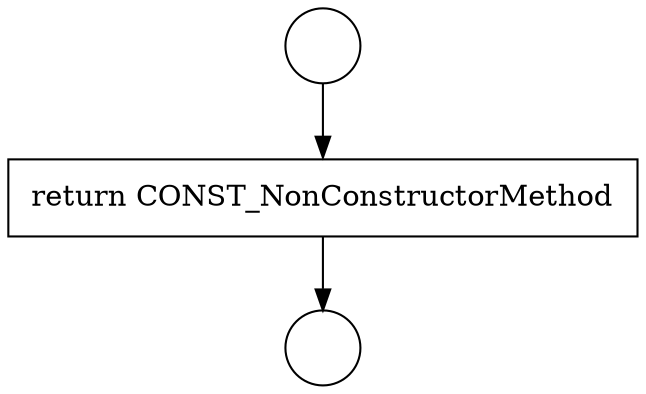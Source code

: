 digraph {
  node9549 [shape=circle label=" " color="black" fillcolor="white" style=filled]
  node9551 [shape=none, margin=0, label=<<font color="black">
    <table border="0" cellborder="1" cellspacing="0" cellpadding="10">
      <tr><td align="left">return CONST_NonConstructorMethod</td></tr>
    </table>
  </font>> color="black" fillcolor="white" style=filled]
  node9550 [shape=circle label=" " color="black" fillcolor="white" style=filled]
  node9549 -> node9551 [ color="black"]
  node9551 -> node9550 [ color="black"]
}
